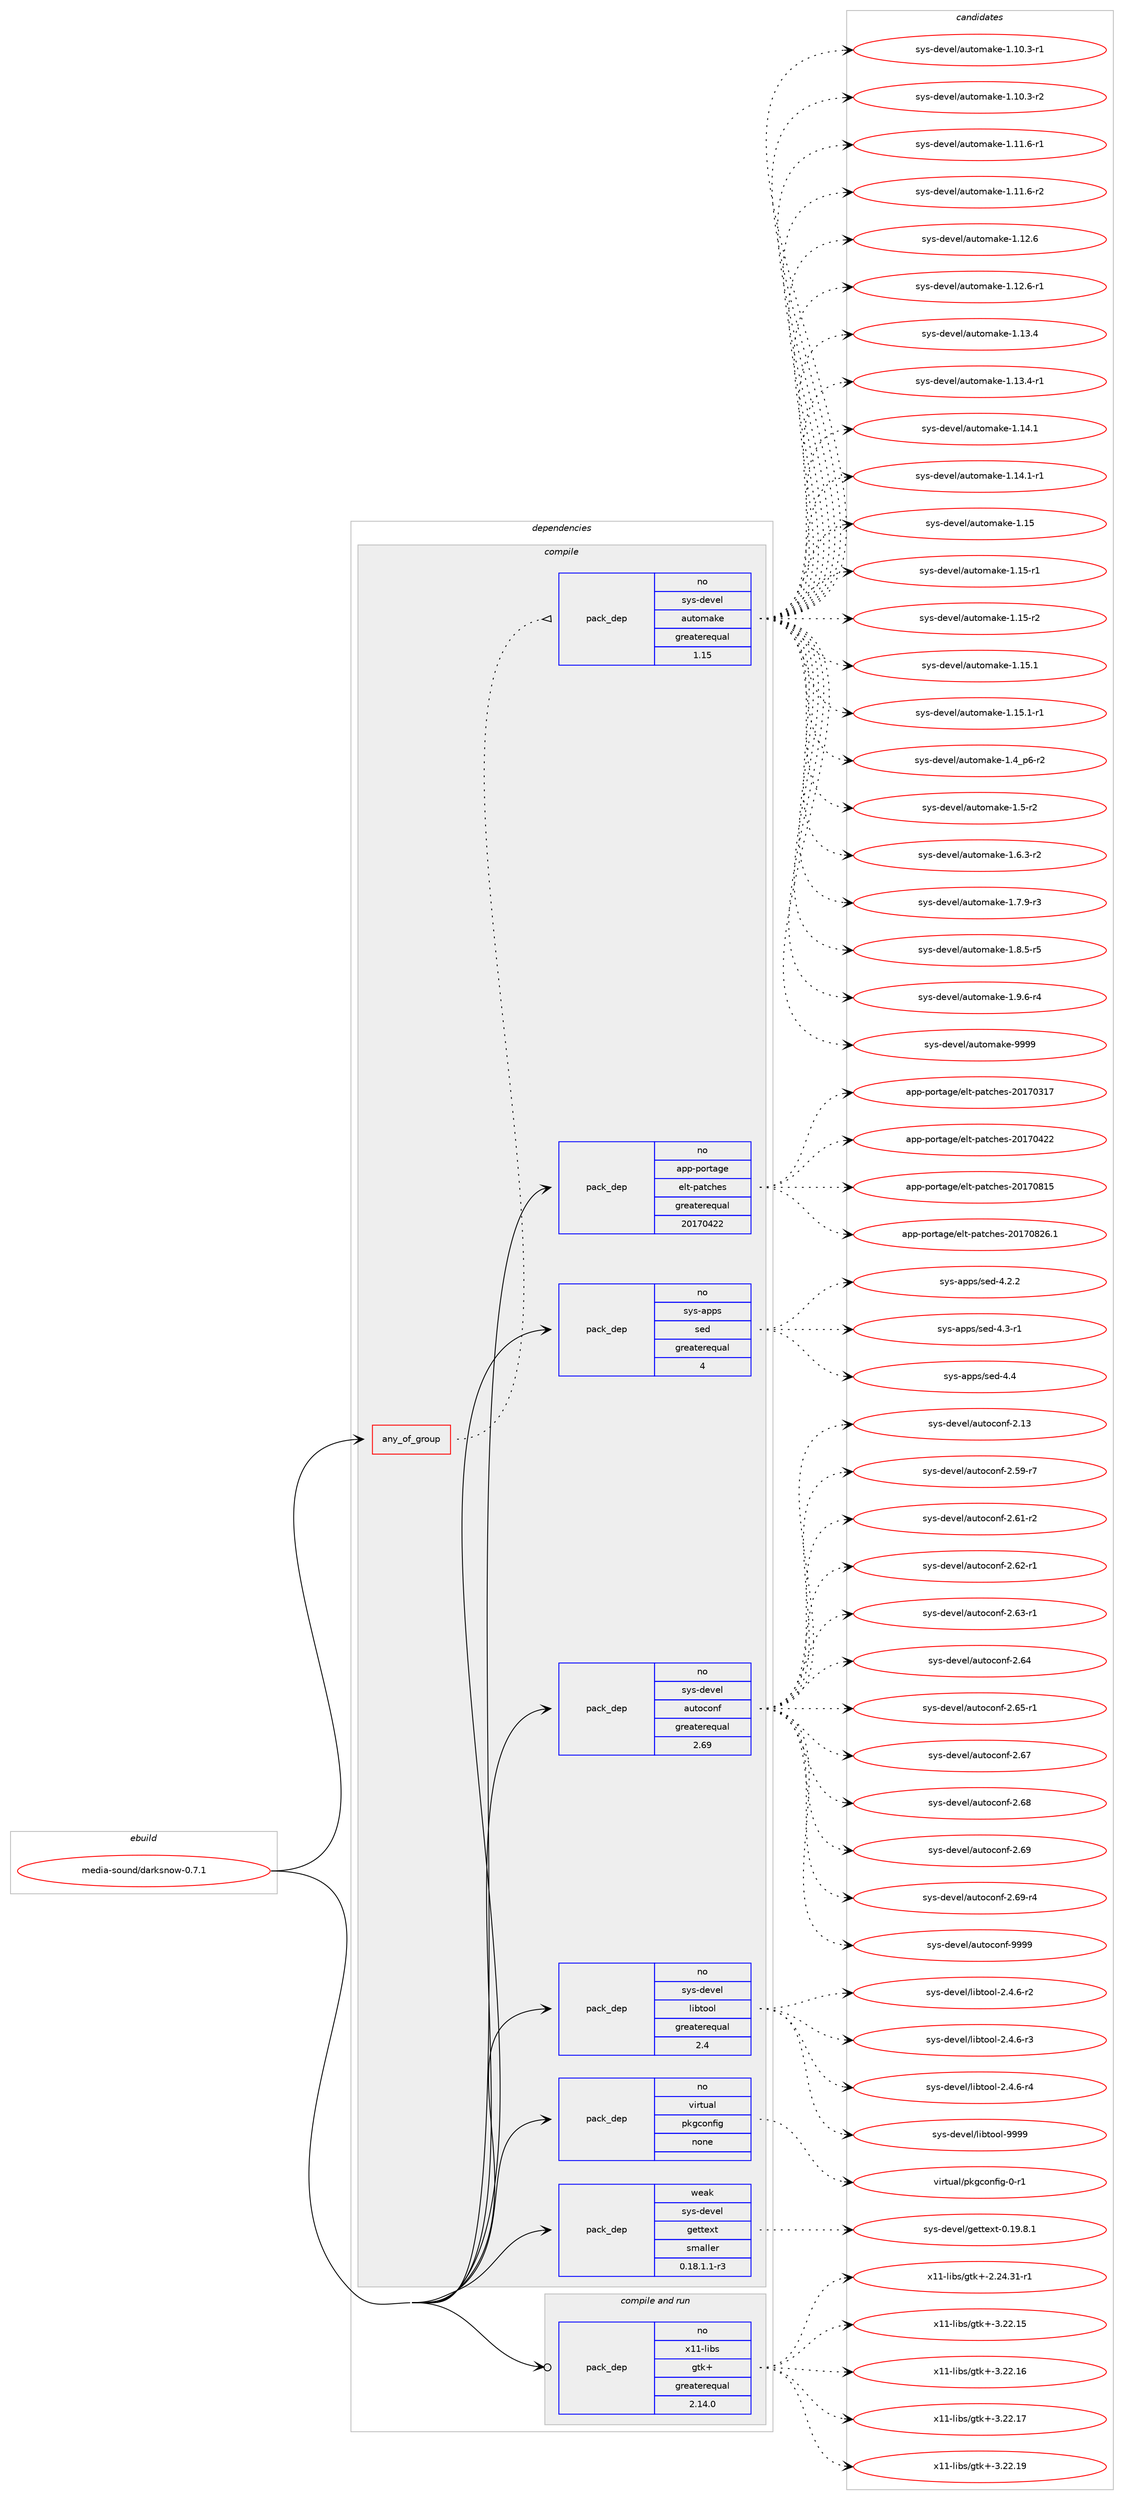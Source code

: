 digraph prolog {

# *************
# Graph options
# *************

newrank=true;
concentrate=true;
compound=true;
graph [rankdir=LR,fontname=Helvetica,fontsize=10,ranksep=1.5];#, ranksep=2.5, nodesep=0.2];
edge  [arrowhead=vee];
node  [fontname=Helvetica,fontsize=10];

# **********
# The ebuild
# **********

subgraph cluster_leftcol {
color=gray;
rank=same;
label=<<i>ebuild</i>>;
id [label="media-sound/darksnow-0.7.1", color=red, width=4, href="../media-sound/darksnow-0.7.1.svg"];
}

# ****************
# The dependencies
# ****************

subgraph cluster_midcol {
color=gray;
label=<<i>dependencies</i>>;
subgraph cluster_compile {
fillcolor="#eeeeee";
style=filled;
label=<<i>compile</i>>;
subgraph any5939 {
dependency380130 [label=<<TABLE BORDER="0" CELLBORDER="1" CELLSPACING="0" CELLPADDING="4"><TR><TD CELLPADDING="10">any_of_group</TD></TR></TABLE>>, shape=none, color=red];subgraph pack280793 {
dependency380131 [label=<<TABLE BORDER="0" CELLBORDER="1" CELLSPACING="0" CELLPADDING="4" WIDTH="220"><TR><TD ROWSPAN="6" CELLPADDING="30">pack_dep</TD></TR><TR><TD WIDTH="110">no</TD></TR><TR><TD>sys-devel</TD></TR><TR><TD>automake</TD></TR><TR><TD>greaterequal</TD></TR><TR><TD>1.15</TD></TR></TABLE>>, shape=none, color=blue];
}
dependency380130:e -> dependency380131:w [weight=20,style="dotted",arrowhead="oinv"];
}
id:e -> dependency380130:w [weight=20,style="solid",arrowhead="vee"];
subgraph pack280794 {
dependency380132 [label=<<TABLE BORDER="0" CELLBORDER="1" CELLSPACING="0" CELLPADDING="4" WIDTH="220"><TR><TD ROWSPAN="6" CELLPADDING="30">pack_dep</TD></TR><TR><TD WIDTH="110">no</TD></TR><TR><TD>app-portage</TD></TR><TR><TD>elt-patches</TD></TR><TR><TD>greaterequal</TD></TR><TR><TD>20170422</TD></TR></TABLE>>, shape=none, color=blue];
}
id:e -> dependency380132:w [weight=20,style="solid",arrowhead="vee"];
subgraph pack280795 {
dependency380133 [label=<<TABLE BORDER="0" CELLBORDER="1" CELLSPACING="0" CELLPADDING="4" WIDTH="220"><TR><TD ROWSPAN="6" CELLPADDING="30">pack_dep</TD></TR><TR><TD WIDTH="110">no</TD></TR><TR><TD>sys-apps</TD></TR><TR><TD>sed</TD></TR><TR><TD>greaterequal</TD></TR><TR><TD>4</TD></TR></TABLE>>, shape=none, color=blue];
}
id:e -> dependency380133:w [weight=20,style="solid",arrowhead="vee"];
subgraph pack280796 {
dependency380134 [label=<<TABLE BORDER="0" CELLBORDER="1" CELLSPACING="0" CELLPADDING="4" WIDTH="220"><TR><TD ROWSPAN="6" CELLPADDING="30">pack_dep</TD></TR><TR><TD WIDTH="110">no</TD></TR><TR><TD>sys-devel</TD></TR><TR><TD>autoconf</TD></TR><TR><TD>greaterequal</TD></TR><TR><TD>2.69</TD></TR></TABLE>>, shape=none, color=blue];
}
id:e -> dependency380134:w [weight=20,style="solid",arrowhead="vee"];
subgraph pack280797 {
dependency380135 [label=<<TABLE BORDER="0" CELLBORDER="1" CELLSPACING="0" CELLPADDING="4" WIDTH="220"><TR><TD ROWSPAN="6" CELLPADDING="30">pack_dep</TD></TR><TR><TD WIDTH="110">no</TD></TR><TR><TD>sys-devel</TD></TR><TR><TD>libtool</TD></TR><TR><TD>greaterequal</TD></TR><TR><TD>2.4</TD></TR></TABLE>>, shape=none, color=blue];
}
id:e -> dependency380135:w [weight=20,style="solid",arrowhead="vee"];
subgraph pack280798 {
dependency380136 [label=<<TABLE BORDER="0" CELLBORDER="1" CELLSPACING="0" CELLPADDING="4" WIDTH="220"><TR><TD ROWSPAN="6" CELLPADDING="30">pack_dep</TD></TR><TR><TD WIDTH="110">no</TD></TR><TR><TD>virtual</TD></TR><TR><TD>pkgconfig</TD></TR><TR><TD>none</TD></TR><TR><TD></TD></TR></TABLE>>, shape=none, color=blue];
}
id:e -> dependency380136:w [weight=20,style="solid",arrowhead="vee"];
subgraph pack280799 {
dependency380137 [label=<<TABLE BORDER="0" CELLBORDER="1" CELLSPACING="0" CELLPADDING="4" WIDTH="220"><TR><TD ROWSPAN="6" CELLPADDING="30">pack_dep</TD></TR><TR><TD WIDTH="110">weak</TD></TR><TR><TD>sys-devel</TD></TR><TR><TD>gettext</TD></TR><TR><TD>smaller</TD></TR><TR><TD>0.18.1.1-r3</TD></TR></TABLE>>, shape=none, color=blue];
}
id:e -> dependency380137:w [weight=20,style="solid",arrowhead="vee"];
}
subgraph cluster_compileandrun {
fillcolor="#eeeeee";
style=filled;
label=<<i>compile and run</i>>;
subgraph pack280800 {
dependency380138 [label=<<TABLE BORDER="0" CELLBORDER="1" CELLSPACING="0" CELLPADDING="4" WIDTH="220"><TR><TD ROWSPAN="6" CELLPADDING="30">pack_dep</TD></TR><TR><TD WIDTH="110">no</TD></TR><TR><TD>x11-libs</TD></TR><TR><TD>gtk+</TD></TR><TR><TD>greaterequal</TD></TR><TR><TD>2.14.0</TD></TR></TABLE>>, shape=none, color=blue];
}
id:e -> dependency380138:w [weight=20,style="solid",arrowhead="odotvee"];
}
subgraph cluster_run {
fillcolor="#eeeeee";
style=filled;
label=<<i>run</i>>;
}
}

# **************
# The candidates
# **************

subgraph cluster_choices {
rank=same;
color=gray;
label=<<i>candidates</i>>;

subgraph choice280793 {
color=black;
nodesep=1;
choice11512111545100101118101108479711711611110997107101454946494846514511449 [label="sys-devel/automake-1.10.3-r1", color=red, width=4,href="../sys-devel/automake-1.10.3-r1.svg"];
choice11512111545100101118101108479711711611110997107101454946494846514511450 [label="sys-devel/automake-1.10.3-r2", color=red, width=4,href="../sys-devel/automake-1.10.3-r2.svg"];
choice11512111545100101118101108479711711611110997107101454946494946544511449 [label="sys-devel/automake-1.11.6-r1", color=red, width=4,href="../sys-devel/automake-1.11.6-r1.svg"];
choice11512111545100101118101108479711711611110997107101454946494946544511450 [label="sys-devel/automake-1.11.6-r2", color=red, width=4,href="../sys-devel/automake-1.11.6-r2.svg"];
choice1151211154510010111810110847971171161111099710710145494649504654 [label="sys-devel/automake-1.12.6", color=red, width=4,href="../sys-devel/automake-1.12.6.svg"];
choice11512111545100101118101108479711711611110997107101454946495046544511449 [label="sys-devel/automake-1.12.6-r1", color=red, width=4,href="../sys-devel/automake-1.12.6-r1.svg"];
choice1151211154510010111810110847971171161111099710710145494649514652 [label="sys-devel/automake-1.13.4", color=red, width=4,href="../sys-devel/automake-1.13.4.svg"];
choice11512111545100101118101108479711711611110997107101454946495146524511449 [label="sys-devel/automake-1.13.4-r1", color=red, width=4,href="../sys-devel/automake-1.13.4-r1.svg"];
choice1151211154510010111810110847971171161111099710710145494649524649 [label="sys-devel/automake-1.14.1", color=red, width=4,href="../sys-devel/automake-1.14.1.svg"];
choice11512111545100101118101108479711711611110997107101454946495246494511449 [label="sys-devel/automake-1.14.1-r1", color=red, width=4,href="../sys-devel/automake-1.14.1-r1.svg"];
choice115121115451001011181011084797117116111109971071014549464953 [label="sys-devel/automake-1.15", color=red, width=4,href="../sys-devel/automake-1.15.svg"];
choice1151211154510010111810110847971171161111099710710145494649534511449 [label="sys-devel/automake-1.15-r1", color=red, width=4,href="../sys-devel/automake-1.15-r1.svg"];
choice1151211154510010111810110847971171161111099710710145494649534511450 [label="sys-devel/automake-1.15-r2", color=red, width=4,href="../sys-devel/automake-1.15-r2.svg"];
choice1151211154510010111810110847971171161111099710710145494649534649 [label="sys-devel/automake-1.15.1", color=red, width=4,href="../sys-devel/automake-1.15.1.svg"];
choice11512111545100101118101108479711711611110997107101454946495346494511449 [label="sys-devel/automake-1.15.1-r1", color=red, width=4,href="../sys-devel/automake-1.15.1-r1.svg"];
choice115121115451001011181011084797117116111109971071014549465295112544511450 [label="sys-devel/automake-1.4_p6-r2", color=red, width=4,href="../sys-devel/automake-1.4_p6-r2.svg"];
choice11512111545100101118101108479711711611110997107101454946534511450 [label="sys-devel/automake-1.5-r2", color=red, width=4,href="../sys-devel/automake-1.5-r2.svg"];
choice115121115451001011181011084797117116111109971071014549465446514511450 [label="sys-devel/automake-1.6.3-r2", color=red, width=4,href="../sys-devel/automake-1.6.3-r2.svg"];
choice115121115451001011181011084797117116111109971071014549465546574511451 [label="sys-devel/automake-1.7.9-r3", color=red, width=4,href="../sys-devel/automake-1.7.9-r3.svg"];
choice115121115451001011181011084797117116111109971071014549465646534511453 [label="sys-devel/automake-1.8.5-r5", color=red, width=4,href="../sys-devel/automake-1.8.5-r5.svg"];
choice115121115451001011181011084797117116111109971071014549465746544511452 [label="sys-devel/automake-1.9.6-r4", color=red, width=4,href="../sys-devel/automake-1.9.6-r4.svg"];
choice115121115451001011181011084797117116111109971071014557575757 [label="sys-devel/automake-9999", color=red, width=4,href="../sys-devel/automake-9999.svg"];
dependency380131:e -> choice11512111545100101118101108479711711611110997107101454946494846514511449:w [style=dotted,weight="100"];
dependency380131:e -> choice11512111545100101118101108479711711611110997107101454946494846514511450:w [style=dotted,weight="100"];
dependency380131:e -> choice11512111545100101118101108479711711611110997107101454946494946544511449:w [style=dotted,weight="100"];
dependency380131:e -> choice11512111545100101118101108479711711611110997107101454946494946544511450:w [style=dotted,weight="100"];
dependency380131:e -> choice1151211154510010111810110847971171161111099710710145494649504654:w [style=dotted,weight="100"];
dependency380131:e -> choice11512111545100101118101108479711711611110997107101454946495046544511449:w [style=dotted,weight="100"];
dependency380131:e -> choice1151211154510010111810110847971171161111099710710145494649514652:w [style=dotted,weight="100"];
dependency380131:e -> choice11512111545100101118101108479711711611110997107101454946495146524511449:w [style=dotted,weight="100"];
dependency380131:e -> choice1151211154510010111810110847971171161111099710710145494649524649:w [style=dotted,weight="100"];
dependency380131:e -> choice11512111545100101118101108479711711611110997107101454946495246494511449:w [style=dotted,weight="100"];
dependency380131:e -> choice115121115451001011181011084797117116111109971071014549464953:w [style=dotted,weight="100"];
dependency380131:e -> choice1151211154510010111810110847971171161111099710710145494649534511449:w [style=dotted,weight="100"];
dependency380131:e -> choice1151211154510010111810110847971171161111099710710145494649534511450:w [style=dotted,weight="100"];
dependency380131:e -> choice1151211154510010111810110847971171161111099710710145494649534649:w [style=dotted,weight="100"];
dependency380131:e -> choice11512111545100101118101108479711711611110997107101454946495346494511449:w [style=dotted,weight="100"];
dependency380131:e -> choice115121115451001011181011084797117116111109971071014549465295112544511450:w [style=dotted,weight="100"];
dependency380131:e -> choice11512111545100101118101108479711711611110997107101454946534511450:w [style=dotted,weight="100"];
dependency380131:e -> choice115121115451001011181011084797117116111109971071014549465446514511450:w [style=dotted,weight="100"];
dependency380131:e -> choice115121115451001011181011084797117116111109971071014549465546574511451:w [style=dotted,weight="100"];
dependency380131:e -> choice115121115451001011181011084797117116111109971071014549465646534511453:w [style=dotted,weight="100"];
dependency380131:e -> choice115121115451001011181011084797117116111109971071014549465746544511452:w [style=dotted,weight="100"];
dependency380131:e -> choice115121115451001011181011084797117116111109971071014557575757:w [style=dotted,weight="100"];
}
subgraph choice280794 {
color=black;
nodesep=1;
choice97112112451121111141169710310147101108116451129711699104101115455048495548514955 [label="app-portage/elt-patches-20170317", color=red, width=4,href="../app-portage/elt-patches-20170317.svg"];
choice97112112451121111141169710310147101108116451129711699104101115455048495548525050 [label="app-portage/elt-patches-20170422", color=red, width=4,href="../app-portage/elt-patches-20170422.svg"];
choice97112112451121111141169710310147101108116451129711699104101115455048495548564953 [label="app-portage/elt-patches-20170815", color=red, width=4,href="../app-portage/elt-patches-20170815.svg"];
choice971121124511211111411697103101471011081164511297116991041011154550484955485650544649 [label="app-portage/elt-patches-20170826.1", color=red, width=4,href="../app-portage/elt-patches-20170826.1.svg"];
dependency380132:e -> choice97112112451121111141169710310147101108116451129711699104101115455048495548514955:w [style=dotted,weight="100"];
dependency380132:e -> choice97112112451121111141169710310147101108116451129711699104101115455048495548525050:w [style=dotted,weight="100"];
dependency380132:e -> choice97112112451121111141169710310147101108116451129711699104101115455048495548564953:w [style=dotted,weight="100"];
dependency380132:e -> choice971121124511211111411697103101471011081164511297116991041011154550484955485650544649:w [style=dotted,weight="100"];
}
subgraph choice280795 {
color=black;
nodesep=1;
choice115121115459711211211547115101100455246504650 [label="sys-apps/sed-4.2.2", color=red, width=4,href="../sys-apps/sed-4.2.2.svg"];
choice115121115459711211211547115101100455246514511449 [label="sys-apps/sed-4.3-r1", color=red, width=4,href="../sys-apps/sed-4.3-r1.svg"];
choice11512111545971121121154711510110045524652 [label="sys-apps/sed-4.4", color=red, width=4,href="../sys-apps/sed-4.4.svg"];
dependency380133:e -> choice115121115459711211211547115101100455246504650:w [style=dotted,weight="100"];
dependency380133:e -> choice115121115459711211211547115101100455246514511449:w [style=dotted,weight="100"];
dependency380133:e -> choice11512111545971121121154711510110045524652:w [style=dotted,weight="100"];
}
subgraph choice280796 {
color=black;
nodesep=1;
choice115121115451001011181011084797117116111991111101024550464951 [label="sys-devel/autoconf-2.13", color=red, width=4,href="../sys-devel/autoconf-2.13.svg"];
choice1151211154510010111810110847971171161119911111010245504653574511455 [label="sys-devel/autoconf-2.59-r7", color=red, width=4,href="../sys-devel/autoconf-2.59-r7.svg"];
choice1151211154510010111810110847971171161119911111010245504654494511450 [label="sys-devel/autoconf-2.61-r2", color=red, width=4,href="../sys-devel/autoconf-2.61-r2.svg"];
choice1151211154510010111810110847971171161119911111010245504654504511449 [label="sys-devel/autoconf-2.62-r1", color=red, width=4,href="../sys-devel/autoconf-2.62-r1.svg"];
choice1151211154510010111810110847971171161119911111010245504654514511449 [label="sys-devel/autoconf-2.63-r1", color=red, width=4,href="../sys-devel/autoconf-2.63-r1.svg"];
choice115121115451001011181011084797117116111991111101024550465452 [label="sys-devel/autoconf-2.64", color=red, width=4,href="../sys-devel/autoconf-2.64.svg"];
choice1151211154510010111810110847971171161119911111010245504654534511449 [label="sys-devel/autoconf-2.65-r1", color=red, width=4,href="../sys-devel/autoconf-2.65-r1.svg"];
choice115121115451001011181011084797117116111991111101024550465455 [label="sys-devel/autoconf-2.67", color=red, width=4,href="../sys-devel/autoconf-2.67.svg"];
choice115121115451001011181011084797117116111991111101024550465456 [label="sys-devel/autoconf-2.68", color=red, width=4,href="../sys-devel/autoconf-2.68.svg"];
choice115121115451001011181011084797117116111991111101024550465457 [label="sys-devel/autoconf-2.69", color=red, width=4,href="../sys-devel/autoconf-2.69.svg"];
choice1151211154510010111810110847971171161119911111010245504654574511452 [label="sys-devel/autoconf-2.69-r4", color=red, width=4,href="../sys-devel/autoconf-2.69-r4.svg"];
choice115121115451001011181011084797117116111991111101024557575757 [label="sys-devel/autoconf-9999", color=red, width=4,href="../sys-devel/autoconf-9999.svg"];
dependency380134:e -> choice115121115451001011181011084797117116111991111101024550464951:w [style=dotted,weight="100"];
dependency380134:e -> choice1151211154510010111810110847971171161119911111010245504653574511455:w [style=dotted,weight="100"];
dependency380134:e -> choice1151211154510010111810110847971171161119911111010245504654494511450:w [style=dotted,weight="100"];
dependency380134:e -> choice1151211154510010111810110847971171161119911111010245504654504511449:w [style=dotted,weight="100"];
dependency380134:e -> choice1151211154510010111810110847971171161119911111010245504654514511449:w [style=dotted,weight="100"];
dependency380134:e -> choice115121115451001011181011084797117116111991111101024550465452:w [style=dotted,weight="100"];
dependency380134:e -> choice1151211154510010111810110847971171161119911111010245504654534511449:w [style=dotted,weight="100"];
dependency380134:e -> choice115121115451001011181011084797117116111991111101024550465455:w [style=dotted,weight="100"];
dependency380134:e -> choice115121115451001011181011084797117116111991111101024550465456:w [style=dotted,weight="100"];
dependency380134:e -> choice115121115451001011181011084797117116111991111101024550465457:w [style=dotted,weight="100"];
dependency380134:e -> choice1151211154510010111810110847971171161119911111010245504654574511452:w [style=dotted,weight="100"];
dependency380134:e -> choice115121115451001011181011084797117116111991111101024557575757:w [style=dotted,weight="100"];
}
subgraph choice280797 {
color=black;
nodesep=1;
choice1151211154510010111810110847108105981161111111084550465246544511450 [label="sys-devel/libtool-2.4.6-r2", color=red, width=4,href="../sys-devel/libtool-2.4.6-r2.svg"];
choice1151211154510010111810110847108105981161111111084550465246544511451 [label="sys-devel/libtool-2.4.6-r3", color=red, width=4,href="../sys-devel/libtool-2.4.6-r3.svg"];
choice1151211154510010111810110847108105981161111111084550465246544511452 [label="sys-devel/libtool-2.4.6-r4", color=red, width=4,href="../sys-devel/libtool-2.4.6-r4.svg"];
choice1151211154510010111810110847108105981161111111084557575757 [label="sys-devel/libtool-9999", color=red, width=4,href="../sys-devel/libtool-9999.svg"];
dependency380135:e -> choice1151211154510010111810110847108105981161111111084550465246544511450:w [style=dotted,weight="100"];
dependency380135:e -> choice1151211154510010111810110847108105981161111111084550465246544511451:w [style=dotted,weight="100"];
dependency380135:e -> choice1151211154510010111810110847108105981161111111084550465246544511452:w [style=dotted,weight="100"];
dependency380135:e -> choice1151211154510010111810110847108105981161111111084557575757:w [style=dotted,weight="100"];
}
subgraph choice280798 {
color=black;
nodesep=1;
choice11810511411611797108471121071039911111010210510345484511449 [label="virtual/pkgconfig-0-r1", color=red, width=4,href="../virtual/pkgconfig-0-r1.svg"];
dependency380136:e -> choice11810511411611797108471121071039911111010210510345484511449:w [style=dotted,weight="100"];
}
subgraph choice280799 {
color=black;
nodesep=1;
choice1151211154510010111810110847103101116116101120116454846495746564649 [label="sys-devel/gettext-0.19.8.1", color=red, width=4,href="../sys-devel/gettext-0.19.8.1.svg"];
dependency380137:e -> choice1151211154510010111810110847103101116116101120116454846495746564649:w [style=dotted,weight="100"];
}
subgraph choice280800 {
color=black;
nodesep=1;
choice12049494510810598115471031161074345504650524651494511449 [label="x11-libs/gtk+-2.24.31-r1", color=red, width=4,href="../x11-libs/gtk+-2.24.31-r1.svg"];
choice1204949451081059811547103116107434551465050464953 [label="x11-libs/gtk+-3.22.15", color=red, width=4,href="../x11-libs/gtk+-3.22.15.svg"];
choice1204949451081059811547103116107434551465050464954 [label="x11-libs/gtk+-3.22.16", color=red, width=4,href="../x11-libs/gtk+-3.22.16.svg"];
choice1204949451081059811547103116107434551465050464955 [label="x11-libs/gtk+-3.22.17", color=red, width=4,href="../x11-libs/gtk+-3.22.17.svg"];
choice1204949451081059811547103116107434551465050464957 [label="x11-libs/gtk+-3.22.19", color=red, width=4,href="../x11-libs/gtk+-3.22.19.svg"];
dependency380138:e -> choice12049494510810598115471031161074345504650524651494511449:w [style=dotted,weight="100"];
dependency380138:e -> choice1204949451081059811547103116107434551465050464953:w [style=dotted,weight="100"];
dependency380138:e -> choice1204949451081059811547103116107434551465050464954:w [style=dotted,weight="100"];
dependency380138:e -> choice1204949451081059811547103116107434551465050464955:w [style=dotted,weight="100"];
dependency380138:e -> choice1204949451081059811547103116107434551465050464957:w [style=dotted,weight="100"];
}
}

}
